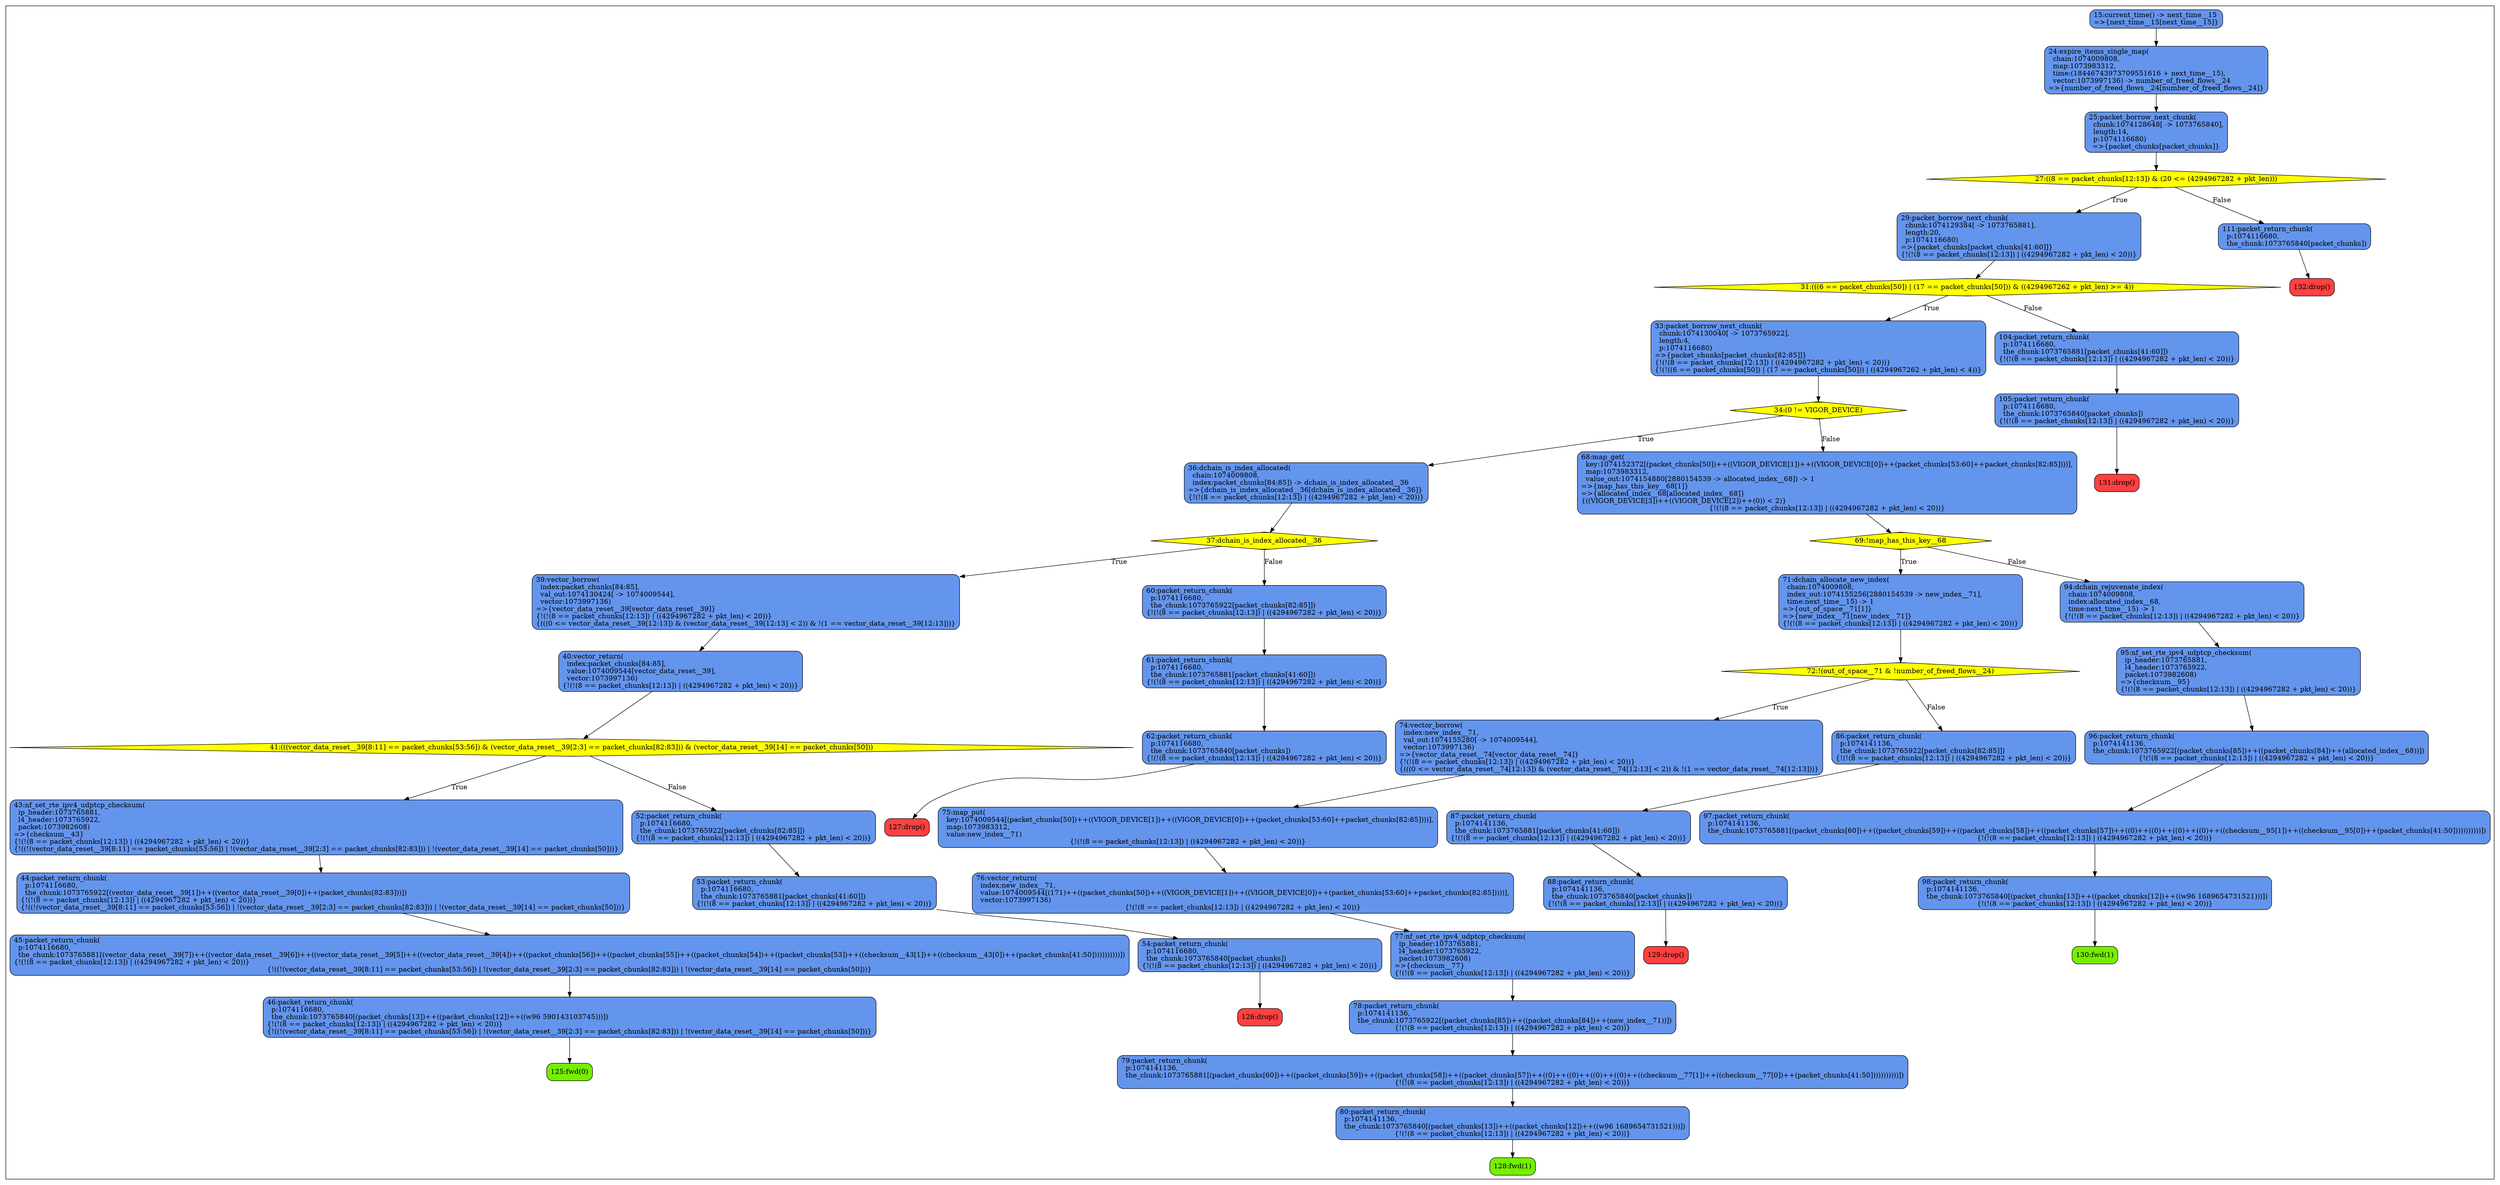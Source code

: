 digraph mygraph {
	node [shape=box style=rounded border=0];
	subgraph clusterprocess {
		node [style="rounded,filled",color=black];
		125 [label="125:fwd(0)", fillcolor="chartreuse2"];
		46 [label="46:packet_return_chunk(\l  p:1074116680,\l  the_chunk:1073765840[(packet_chunks[13])++((packet_chunks[12])++((w96 590143103745)))])\l{!(!(8 == packet_chunks[12:13]) | ((4294967282 + pkt_len) < 20))}\l{!((!(vector_data_reset__39[8:11] == packet_chunks[53:56]) | !(vector_data_reset__39[2:3] == packet_chunks[82:83])) | !(vector_data_reset__39[14] == packet_chunks[50]))}", fillcolor="cornflowerblue"];
		46 -> 125;
		45 [label="45:packet_return_chunk(\l  p:1074116680,\l  the_chunk:1073765881[(vector_data_reset__39[7])++((vector_data_reset__39[6])++((vector_data_reset__39[5])++((vector_data_reset__39[4])++((packet_chunks[56])++((packet_chunks[55])++((packet_chunks[54])++((packet_chunks[53])++((checksum__43[1])++((checksum__43[0])++(packet_chunks[41:50]))))))))))])\l{!(!(8 == packet_chunks[12:13]) | ((4294967282 + pkt_len) < 20))}\l{!((!(vector_data_reset__39[8:11] == packet_chunks[53:56]) | !(vector_data_reset__39[2:3] == packet_chunks[82:83])) | !(vector_data_reset__39[14] == packet_chunks[50]))}", fillcolor="cornflowerblue"];
		45 -> 46;
		44 [label="44:packet_return_chunk(\l  p:1074116680,\l  the_chunk:1073765922[(vector_data_reset__39[1])++((vector_data_reset__39[0])++(packet_chunks[82:83]))])\l{!(!(8 == packet_chunks[12:13]) | ((4294967282 + pkt_len) < 20))}\l{!((!(vector_data_reset__39[8:11] == packet_chunks[53:56]) | !(vector_data_reset__39[2:3] == packet_chunks[82:83])) | !(vector_data_reset__39[14] == packet_chunks[50]))}", fillcolor="cornflowerblue"];
		44 -> 45;
		43 [label="43:nf_set_rte_ipv4_udptcp_checksum(\l  ip_header:1073765881,\l  l4_header:1073765922,\l  packet:1073982608)\l=>{checksum__43}\l{!(!(8 == packet_chunks[12:13]) | ((4294967282 + pkt_len) < 20))}\l{!((!(vector_data_reset__39[8:11] == packet_chunks[53:56]) | !(vector_data_reset__39[2:3] == packet_chunks[82:83])) | !(vector_data_reset__39[14] == packet_chunks[50]))}", fillcolor="cornflowerblue"];
		43 -> 44;
		126 [label="126:drop()", fillcolor="brown1"];
		54 [label="54:packet_return_chunk(\l  p:1074116680,\l  the_chunk:1073765840[packet_chunks])\l{!(!(8 == packet_chunks[12:13]) | ((4294967282 + pkt_len) < 20))}", fillcolor="cornflowerblue"];
		54 -> 126;
		53 [label="53:packet_return_chunk(\l  p:1074116680,\l  the_chunk:1073765881[packet_chunks[41:60]])\l{!(!(8 == packet_chunks[12:13]) | ((4294967282 + pkt_len) < 20))}", fillcolor="cornflowerblue"];
		53 -> 54;
		52 [label="52:packet_return_chunk(\l  p:1074116680,\l  the_chunk:1073765922[packet_chunks[82:85]])\l{!(!(8 == packet_chunks[12:13]) | ((4294967282 + pkt_len) < 20))}", fillcolor="cornflowerblue"];
		52 -> 53;
		41 [shape=Mdiamond, label="41:(((vector_data_reset__39[8:11] == packet_chunks[53:56]) & (vector_data_reset__39[2:3] == packet_chunks[82:83])) & (vector_data_reset__39[14] == packet_chunks[50]))", fillcolor="yellow"];
		41 -> 43 [label="True"];
		41 -> 52 [label="False"];
		40 [label="40:vector_return(\l  index:packet_chunks[84:85],\l  value:1074009544[vector_data_reset__39],\l  vector:1073997136)\l{!(!(8 == packet_chunks[12:13]) | ((4294967282 + pkt_len) < 20))}", fillcolor="cornflowerblue"];
		40 -> 41;
		39 [label="39:vector_borrow(\l  index:packet_chunks[84:85],\l  val_out:1074130424[ -> 1074009544],\l  vector:1073997136)\l=>{vector_data_reset__39[vector_data_reset__39]}\l{!(!(8 == packet_chunks[12:13]) | ((4294967282 + pkt_len) < 20))}\l{(((0 <= vector_data_reset__39[12:13]) & (vector_data_reset__39[12:13] < 2)) & !(1 == vector_data_reset__39[12:13]))}", fillcolor="cornflowerblue"];
		39 -> 40;
		127 [label="127:drop()", fillcolor="brown1"];
		62 [label="62:packet_return_chunk(\l  p:1074116680,\l  the_chunk:1073765840[packet_chunks])\l{!(!(8 == packet_chunks[12:13]) | ((4294967282 + pkt_len) < 20))}", fillcolor="cornflowerblue"];
		62 -> 127;
		61 [label="61:packet_return_chunk(\l  p:1074116680,\l  the_chunk:1073765881[packet_chunks[41:60]])\l{!(!(8 == packet_chunks[12:13]) | ((4294967282 + pkt_len) < 20))}", fillcolor="cornflowerblue"];
		61 -> 62;
		60 [label="60:packet_return_chunk(\l  p:1074116680,\l  the_chunk:1073765922[packet_chunks[82:85]])\l{!(!(8 == packet_chunks[12:13]) | ((4294967282 + pkt_len) < 20))}", fillcolor="cornflowerblue"];
		60 -> 61;
		37 [shape=Mdiamond, label="37:dchain_is_index_allocated__36", fillcolor="yellow"];
		37 -> 39 [label="True"];
		37 -> 60 [label="False"];
		36 [label="36:dchain_is_index_allocated(\l  chain:1074009808,\l  index:packet_chunks[84:85]) -> dchain_is_index_allocated__36\l=>{dchain_is_index_allocated__36[dchain_is_index_allocated__36]}\l{!(!(8 == packet_chunks[12:13]) | ((4294967282 + pkt_len) < 20))}", fillcolor="cornflowerblue"];
		36 -> 37;
		128 [label="128:fwd(1)", fillcolor="chartreuse2"];
		80 [label="80:packet_return_chunk(\l  p:1074141136,\l  the_chunk:1073765840[(packet_chunks[13])++((packet_chunks[12])++((w96 1689654731521)))])\l{!(!(8 == packet_chunks[12:13]) | ((4294967282 + pkt_len) < 20))}", fillcolor="cornflowerblue"];
		80 -> 128;
		79 [label="79:packet_return_chunk(\l  p:1074141136,\l  the_chunk:1073765881[(packet_chunks[60])++((packet_chunks[59])++((packet_chunks[58])++((packet_chunks[57])++((0)++((0)++((0)++((0)++((checksum__77[1])++((checksum__77[0])++(packet_chunks[41:50]))))))))))])\l{!(!(8 == packet_chunks[12:13]) | ((4294967282 + pkt_len) < 20))}", fillcolor="cornflowerblue"];
		79 -> 80;
		78 [label="78:packet_return_chunk(\l  p:1074141136,\l  the_chunk:1073765922[(packet_chunks[85])++((packet_chunks[84])++(new_index__71))])\l{!(!(8 == packet_chunks[12:13]) | ((4294967282 + pkt_len) < 20))}", fillcolor="cornflowerblue"];
		78 -> 79;
		77 [label="77:nf_set_rte_ipv4_udptcp_checksum(\l  ip_header:1073765881,\l  l4_header:1073765922,\l  packet:1073982608)\l=>{checksum__77}\l{!(!(8 == packet_chunks[12:13]) | ((4294967282 + pkt_len) < 20))}", fillcolor="cornflowerblue"];
		77 -> 78;
		76 [label="76:vector_return(\l  index:new_index__71,\l  value:1074009544[(171)++((packet_chunks[50])++((VIGOR_DEVICE[1])++((VIGOR_DEVICE[0])++(packet_chunks[53:60]++packet_chunks[82:85]))))],\l  vector:1073997136)\l{!(!(8 == packet_chunks[12:13]) | ((4294967282 + pkt_len) < 20))}", fillcolor="cornflowerblue"];
		76 -> 77;
		75 [label="75:map_put(\l  key:1074009544[(packet_chunks[50])++((VIGOR_DEVICE[1])++((VIGOR_DEVICE[0])++(packet_chunks[53:60]++packet_chunks[82:85])))],\l  map:1073983312,\l  value:new_index__71)\l{!(!(8 == packet_chunks[12:13]) | ((4294967282 + pkt_len) < 20))}", fillcolor="cornflowerblue"];
		75 -> 76;
		74 [label="74:vector_borrow(\l  index:new_index__71,\l  val_out:1074155280[ -> 1074009544],\l  vector:1073997136)\l=>{vector_data_reset__74[vector_data_reset__74]}\l{!(!(8 == packet_chunks[12:13]) | ((4294967282 + pkt_len) < 20))}\l{(((0 <= vector_data_reset__74[12:13]) & (vector_data_reset__74[12:13] < 2)) & !(1 == vector_data_reset__74[12:13]))}", fillcolor="cornflowerblue"];
		74 -> 75;
		129 [label="129:drop()", fillcolor="brown1"];
		88 [label="88:packet_return_chunk(\l  p:1074141136,\l  the_chunk:1073765840[packet_chunks])\l{!(!(8 == packet_chunks[12:13]) | ((4294967282 + pkt_len) < 20))}", fillcolor="cornflowerblue"];
		88 -> 129;
		87 [label="87:packet_return_chunk(\l  p:1074141136,\l  the_chunk:1073765881[packet_chunks[41:60]])\l{!(!(8 == packet_chunks[12:13]) | ((4294967282 + pkt_len) < 20))}", fillcolor="cornflowerblue"];
		87 -> 88;
		86 [label="86:packet_return_chunk(\l  p:1074141136,\l  the_chunk:1073765922[packet_chunks[82:85]])\l{!(!(8 == packet_chunks[12:13]) | ((4294967282 + pkt_len) < 20))}", fillcolor="cornflowerblue"];
		86 -> 87;
		72 [shape=Mdiamond, label="72:!(out_of_space__71 & !number_of_freed_flows__24)", fillcolor="yellow"];
		72 -> 74 [label="True"];
		72 -> 86 [label="False"];
		71 [label="71:dchain_allocate_new_index(\l  chain:1074009808,\l  index_out:1074155256[2880154539 -> new_index__71],\l  time:next_time__15) -> 1\l=>{out_of_space__71[1]}\l=>{new_index__71[new_index__71]}\l{!(!(8 == packet_chunks[12:13]) | ((4294967282 + pkt_len) < 20))}", fillcolor="cornflowerblue"];
		71 -> 72;
		130 [label="130:fwd(1)", fillcolor="chartreuse2"];
		98 [label="98:packet_return_chunk(\l  p:1074141136,\l  the_chunk:1073765840[(packet_chunks[13])++((packet_chunks[12])++((w96 1689654731521)))])\l{!(!(8 == packet_chunks[12:13]) | ((4294967282 + pkt_len) < 20))}", fillcolor="cornflowerblue"];
		98 -> 130;
		97 [label="97:packet_return_chunk(\l  p:1074141136,\l  the_chunk:1073765881[(packet_chunks[60])++((packet_chunks[59])++((packet_chunks[58])++((packet_chunks[57])++((0)++((0)++((0)++((0)++((checksum__95[1])++((checksum__95[0])++(packet_chunks[41:50]))))))))))])\l{!(!(8 == packet_chunks[12:13]) | ((4294967282 + pkt_len) < 20))}", fillcolor="cornflowerblue"];
		97 -> 98;
		96 [label="96:packet_return_chunk(\l  p:1074141136,\l  the_chunk:1073765922[(packet_chunks[85])++((packet_chunks[84])++(allocated_index__68))])\l{!(!(8 == packet_chunks[12:13]) | ((4294967282 + pkt_len) < 20))}", fillcolor="cornflowerblue"];
		96 -> 97;
		95 [label="95:nf_set_rte_ipv4_udptcp_checksum(\l  ip_header:1073765881,\l  l4_header:1073765922,\l  packet:1073982608)\l=>{checksum__95}\l{!(!(8 == packet_chunks[12:13]) | ((4294967282 + pkt_len) < 20))}", fillcolor="cornflowerblue"];
		95 -> 96;
		94 [label="94:dchain_rejuvenate_index(\l  chain:1074009808,\l  index:allocated_index__68,\l  time:next_time__15) -> 1\l{!(!(8 == packet_chunks[12:13]) | ((4294967282 + pkt_len) < 20))}", fillcolor="cornflowerblue"];
		94 -> 95;
		69 [shape=Mdiamond, label="69:!map_has_this_key__68", fillcolor="yellow"];
		69 -> 71 [label="True"];
		69 -> 94 [label="False"];
		68 [label="68:map_get(\l  key:1074152372[(packet_chunks[50])++((VIGOR_DEVICE[1])++((VIGOR_DEVICE[0])++(packet_chunks[53:60]++packet_chunks[82:85])))],\l  map:1073983312,\l  value_out:1074154880[2880154539 -> allocated_index__68]) -> 1\l=>{map_has_this_key__68[1]}\l=>{allocated_index__68[allocated_index__68]}\l{((VIGOR_DEVICE[3])++((VIGOR_DEVICE[2])++(0)) < 2)}\l{!(!(8 == packet_chunks[12:13]) | ((4294967282 + pkt_len) < 20))}", fillcolor="cornflowerblue"];
		68 -> 69;
		34 [shape=Mdiamond, label="34:(0 != VIGOR_DEVICE)", fillcolor="yellow"];
		34 -> 36 [label="True"];
		34 -> 68 [label="False"];
		33 [label="33:packet_borrow_next_chunk(\l  chunk:1074130040[ -> 1073765922],\l  length:4,\l  p:1074116680)\l=>{packet_chunks[packet_chunks[82:85]]}\l{!(!(8 == packet_chunks[12:13]) | ((4294967282 + pkt_len) < 20))}\l{!(!((6 == packet_chunks[50]) | (17 == packet_chunks[50])) | ((4294967262 + pkt_len) < 4))}", fillcolor="cornflowerblue"];
		33 -> 34;
		131 [label="131:drop()", fillcolor="brown1"];
		105 [label="105:packet_return_chunk(\l  p:1074116680,\l  the_chunk:1073765840[packet_chunks])\l{!(!(8 == packet_chunks[12:13]) | ((4294967282 + pkt_len) < 20))}", fillcolor="cornflowerblue"];
		105 -> 131;
		104 [label="104:packet_return_chunk(\l  p:1074116680,\l  the_chunk:1073765881[packet_chunks[41:60]])\l{!(!(8 == packet_chunks[12:13]) | ((4294967282 + pkt_len) < 20))}", fillcolor="cornflowerblue"];
		104 -> 105;
		31 [shape=Mdiamond, label="31:(((6 == packet_chunks[50]) | (17 == packet_chunks[50])) & ((4294967262 + pkt_len) >= 4))", fillcolor="yellow"];
		31 -> 33 [label="True"];
		31 -> 104 [label="False"];
		29 [label="29:packet_borrow_next_chunk(\l  chunk:1074129384[ -> 1073765881],\l  length:20,\l  p:1074116680)\l=>{packet_chunks[packet_chunks[41:60]]}\l{!(!(8 == packet_chunks[12:13]) | ((4294967282 + pkt_len) < 20))}", fillcolor="cornflowerblue"];
		29 -> 31;
		132 [label="132:drop()", fillcolor="brown1"];
		111 [label="111:packet_return_chunk(\l  p:1074116680,\l  the_chunk:1073765840[packet_chunks])", fillcolor="cornflowerblue"];
		111 -> 132;
		27 [shape=Mdiamond, label="27:((8 == packet_chunks[12:13]) & (20 <= (4294967282 + pkt_len)))", fillcolor="yellow"];
		27 -> 29 [label="True"];
		27 -> 111 [label="False"];
		25 [label="25:packet_borrow_next_chunk(\l  chunk:1074128648[ -> 1073765840],\l  length:14,\l  p:1074116680)\l=>{packet_chunks[packet_chunks]}", fillcolor="cornflowerblue"];
		25 -> 27;
		24 [label="24:expire_items_single_map(\l  chain:1074009808,\l  map:1073983312,\l  time:(18446743973709551616 + next_time__15),\l  vector:1073997136) -> number_of_freed_flows__24\l=>{number_of_freed_flows__24[number_of_freed_flows__24]}", fillcolor="cornflowerblue"];
		24 -> 25;
		15 [label="15:current_time() -> next_time__15\l=>{next_time__15[next_time__15]}", fillcolor="cornflowerblue"];
		15 -> 24;
	}
}